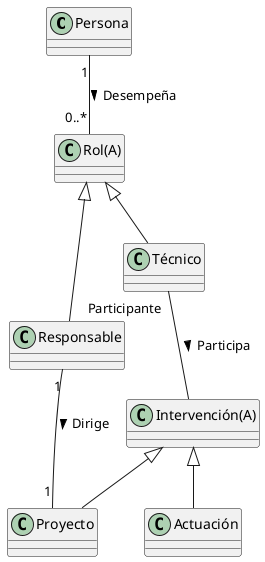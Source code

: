 @startuml
Class Persona{}
Class "Rol(A)" as Rol{}
Class Responsable extends Rol{}
Class Técnico extends Rol{}
Class "Intervención(A)" as Intervención{}
Class Proyecto extends Intervención{}
Class Actuación extends Intervención{}
Persona "1" -- "0..*" Rol : Desempeña >
Responsable "1" -- "1" Proyecto : Dirige >
Técnico "Participante" -- Intervención : Participa >
@enduml
